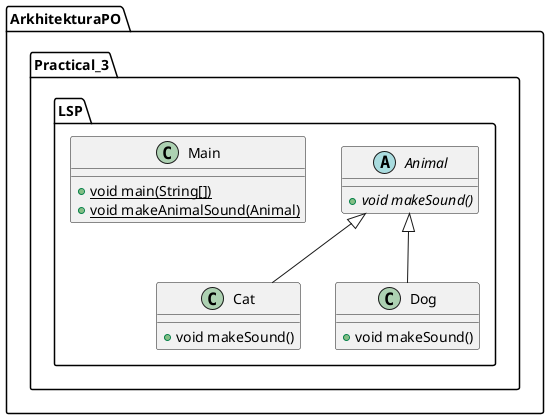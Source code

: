 @startuml
abstract class ArkhitekturaPO.Practical_3.LSP.Animal {
+ {abstract}void makeSound()
}
class ArkhitekturaPO.Practical_3.LSP.Cat {
+ void makeSound()
}
class ArkhitekturaPO.Practical_3.LSP.Dog {
+ void makeSound()
}
class ArkhitekturaPO.Practical_3.LSP.Main {
+ {static} void main(String[])
+ {static} void makeAnimalSound(Animal)
}


ArkhitekturaPO.Practical_3.LSP.Animal <|-- ArkhitekturaPO.Practical_3.LSP.Cat
ArkhitekturaPO.Practical_3.LSP.Animal <|-- ArkhitekturaPO.Practical_3.LSP.Dog
@enduml